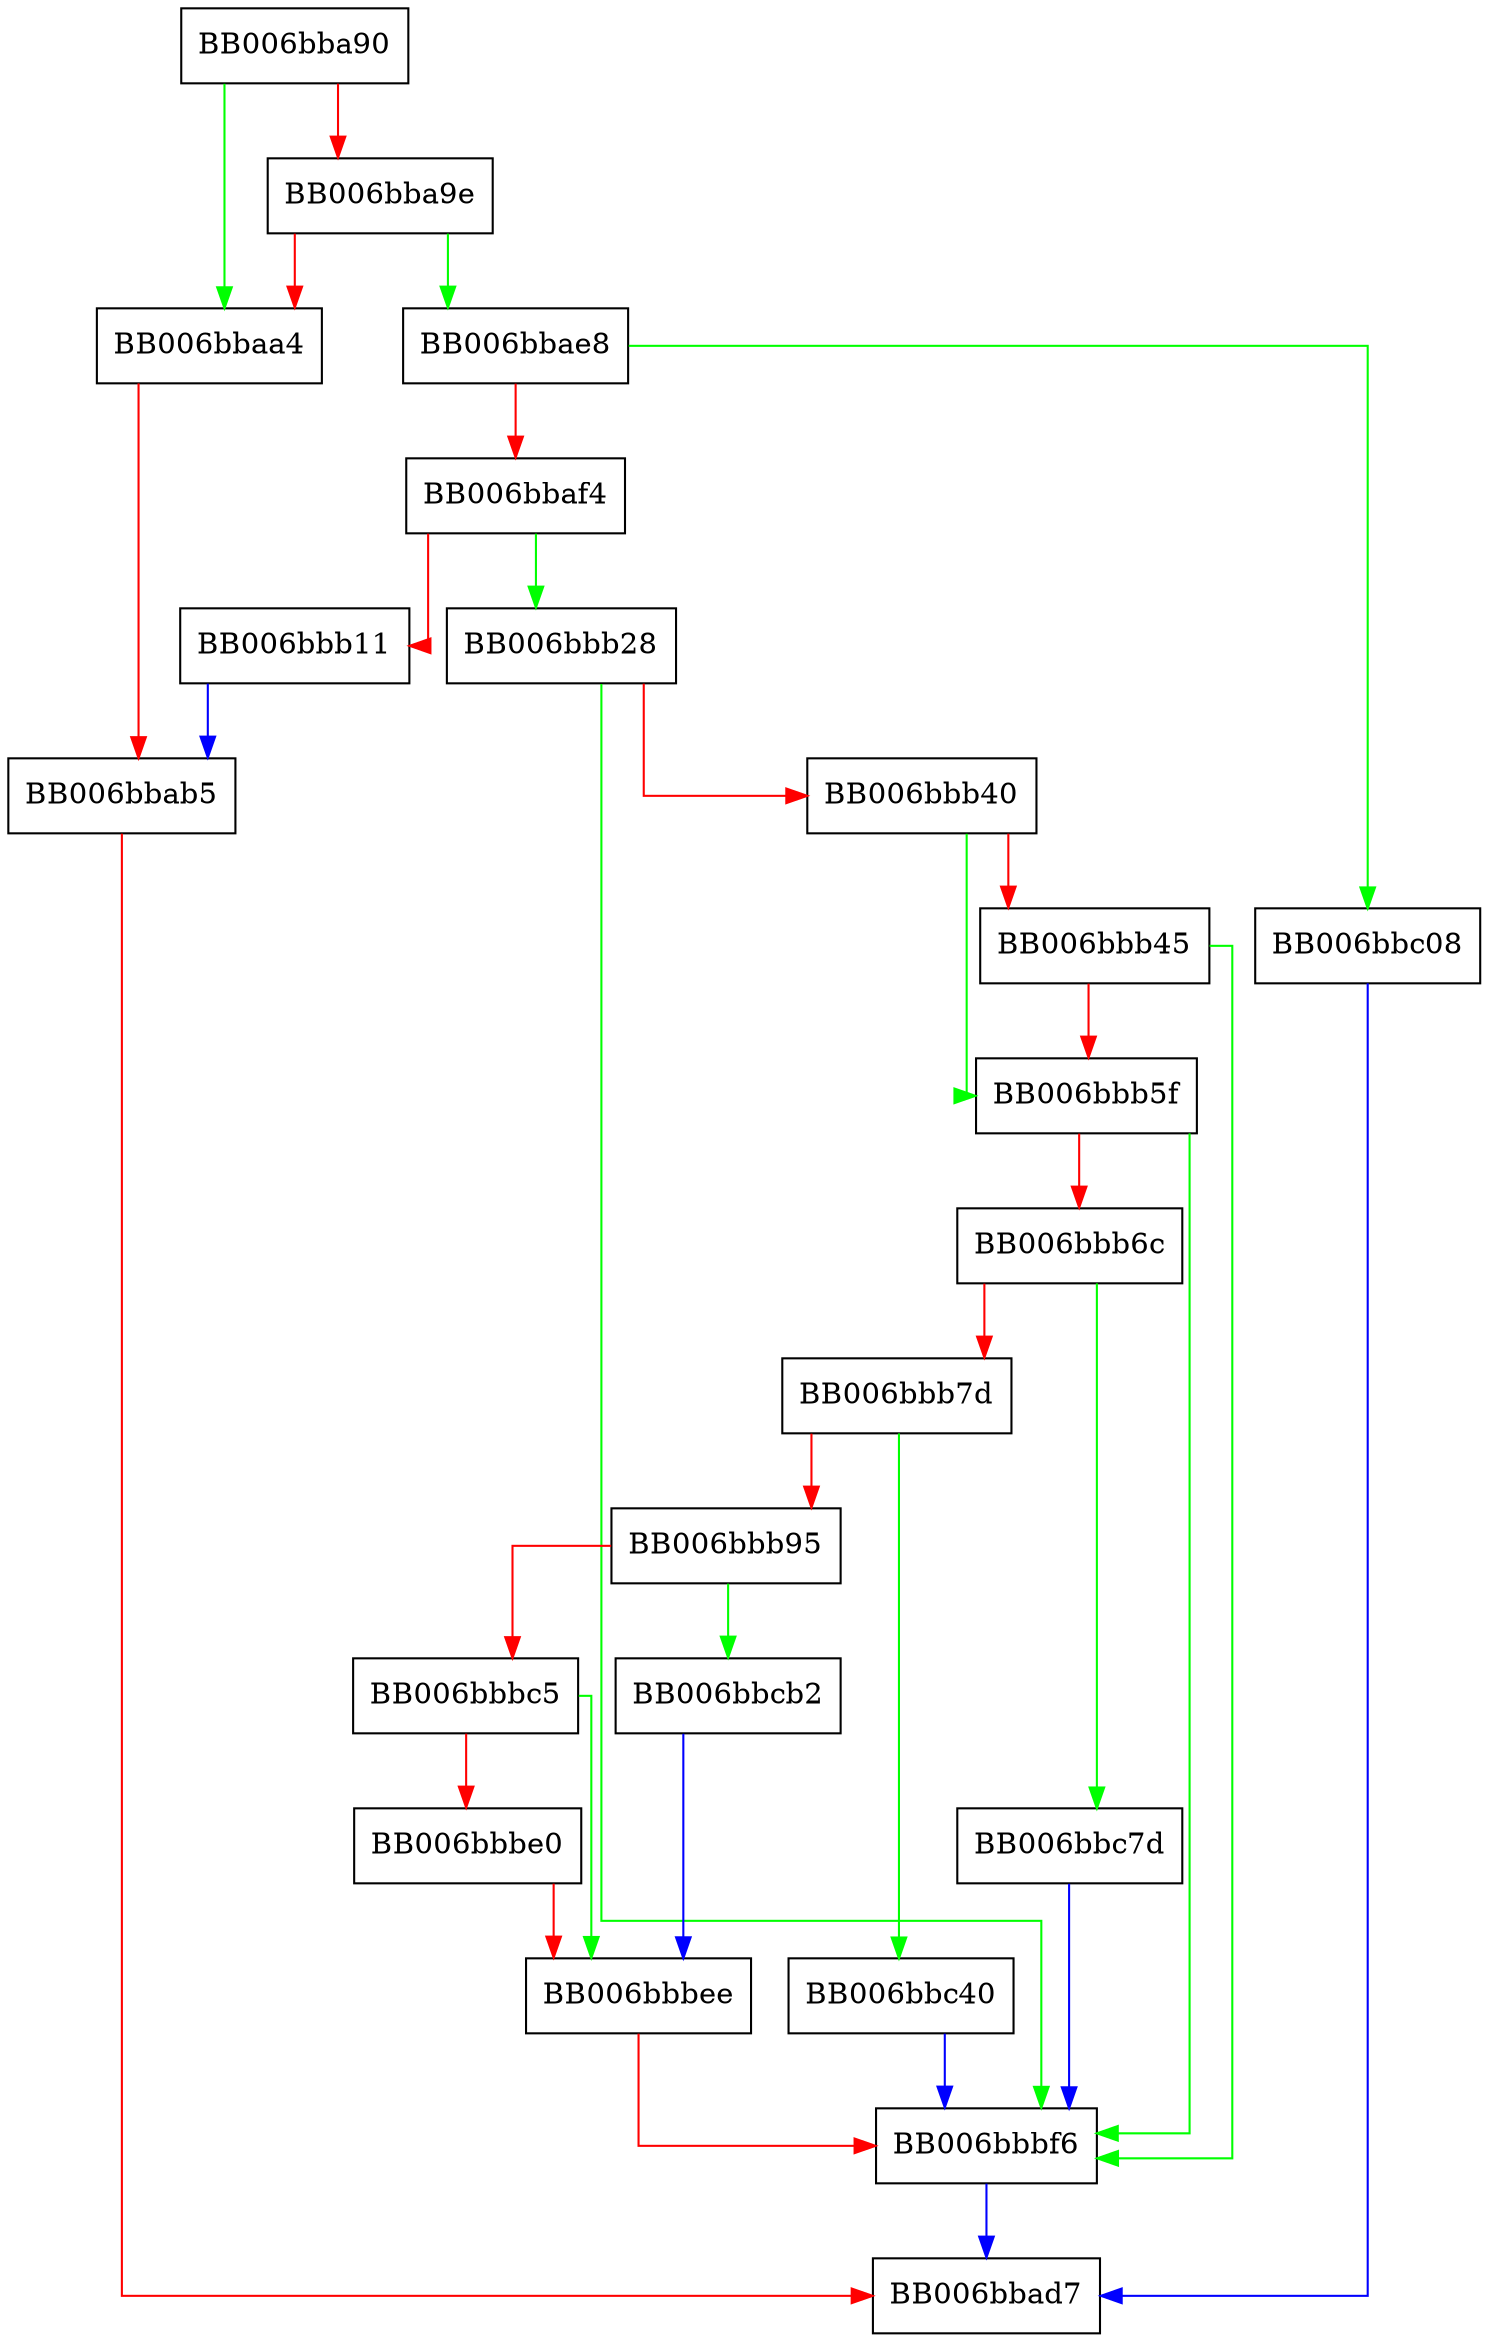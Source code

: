 digraph dh_to_EncryptedPrivateKeyInfo_der_encode {
  node [shape="box"];
  graph [splines=ortho];
  BB006bba90 -> BB006bbaa4 [color="green"];
  BB006bba90 -> BB006bba9e [color="red"];
  BB006bba9e -> BB006bbae8 [color="green"];
  BB006bba9e -> BB006bbaa4 [color="red"];
  BB006bbaa4 -> BB006bbab5 [color="red"];
  BB006bbab5 -> BB006bbad7 [color="red"];
  BB006bbae8 -> BB006bbc08 [color="green"];
  BB006bbae8 -> BB006bbaf4 [color="red"];
  BB006bbaf4 -> BB006bbb28 [color="green"];
  BB006bbaf4 -> BB006bbb11 [color="red"];
  BB006bbb11 -> BB006bbab5 [color="blue"];
  BB006bbb28 -> BB006bbbf6 [color="green"];
  BB006bbb28 -> BB006bbb40 [color="red"];
  BB006bbb40 -> BB006bbb5f [color="green"];
  BB006bbb40 -> BB006bbb45 [color="red"];
  BB006bbb45 -> BB006bbbf6 [color="green"];
  BB006bbb45 -> BB006bbb5f [color="red"];
  BB006bbb5f -> BB006bbbf6 [color="green"];
  BB006bbb5f -> BB006bbb6c [color="red"];
  BB006bbb6c -> BB006bbc7d [color="green"];
  BB006bbb6c -> BB006bbb7d [color="red"];
  BB006bbb7d -> BB006bbc40 [color="green"];
  BB006bbb7d -> BB006bbb95 [color="red"];
  BB006bbb95 -> BB006bbcb2 [color="green"];
  BB006bbb95 -> BB006bbbc5 [color="red"];
  BB006bbbc5 -> BB006bbbee [color="green"];
  BB006bbbc5 -> BB006bbbe0 [color="red"];
  BB006bbbe0 -> BB006bbbee [color="red"];
  BB006bbbee -> BB006bbbf6 [color="red"];
  BB006bbbf6 -> BB006bbad7 [color="blue"];
  BB006bbc08 -> BB006bbad7 [color="blue"];
  BB006bbc40 -> BB006bbbf6 [color="blue"];
  BB006bbc7d -> BB006bbbf6 [color="blue"];
  BB006bbcb2 -> BB006bbbee [color="blue"];
}